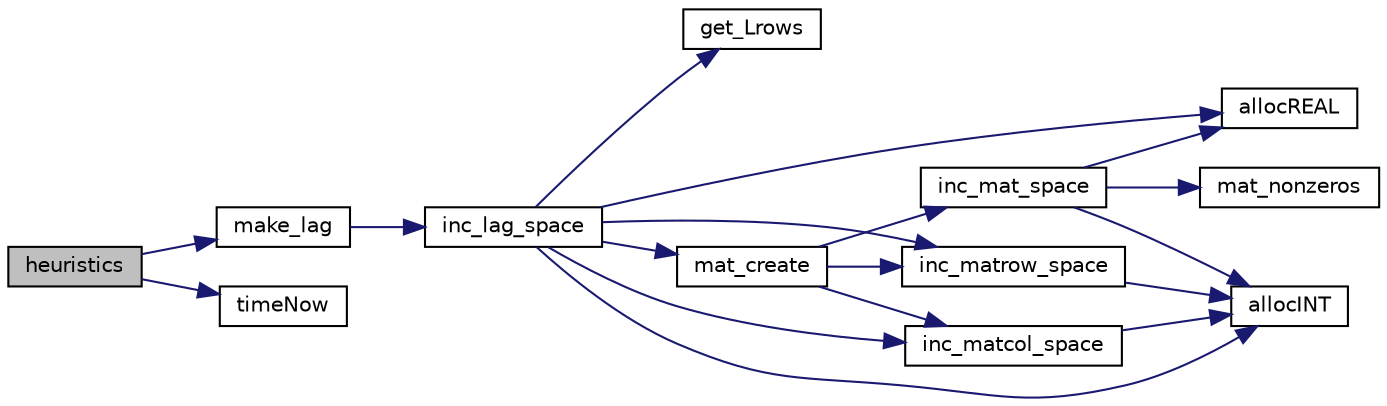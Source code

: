 digraph "heuristics"
{
  edge [fontname="Helvetica",fontsize="10",labelfontname="Helvetica",labelfontsize="10"];
  node [fontname="Helvetica",fontsize="10",shape=record];
  rankdir="LR";
  Node166 [label="heuristics",height=0.2,width=0.4,color="black", fillcolor="grey75", style="filled", fontcolor="black"];
  Node166 -> Node167 [color="midnightblue",fontsize="10",style="solid",fontname="Helvetica"];
  Node167 [label="make_lag",height=0.2,width=0.4,color="black", fillcolor="white", style="filled",URL="$d2/d6c/lp__simplex_8c.html#a1220bccd183bf2a00e735a475ac982bd"];
  Node167 -> Node168 [color="midnightblue",fontsize="10",style="solid",fontname="Helvetica"];
  Node168 [label="inc_lag_space",height=0.2,width=0.4,color="black", fillcolor="white", style="filled",URL="$d4/d79/lp__lib_8c.html#adf404d01bb0e497e22b77fb59c53f02f"];
  Node168 -> Node169 [color="midnightblue",fontsize="10",style="solid",fontname="Helvetica"];
  Node169 [label="get_Lrows",height=0.2,width=0.4,color="black", fillcolor="white", style="filled",URL="$d4/d79/lp__lib_8c.html#a4976f1e0605a15976a65b995d3baa1dc"];
  Node168 -> Node170 [color="midnightblue",fontsize="10",style="solid",fontname="Helvetica"];
  Node170 [label="allocREAL",height=0.2,width=0.4,color="black", fillcolor="white", style="filled",URL="$d9/d18/lp__utils_8c.html#a7b25e1f9aee74052b4b6df28443ebf48"];
  Node168 -> Node171 [color="midnightblue",fontsize="10",style="solid",fontname="Helvetica"];
  Node171 [label="allocINT",height=0.2,width=0.4,color="black", fillcolor="white", style="filled",URL="$d9/d18/lp__utils_8c.html#a2081b8e14a0691b7e3931fa280ad9e63"];
  Node168 -> Node172 [color="midnightblue",fontsize="10",style="solid",fontname="Helvetica"];
  Node172 [label="mat_create",height=0.2,width=0.4,color="black", fillcolor="white", style="filled",URL="$dc/d9a/lp__matrix_8c.html#a74e25504b7d9dc9615fbe2326ecd2810"];
  Node172 -> Node173 [color="midnightblue",fontsize="10",style="solid",fontname="Helvetica"];
  Node173 [label="inc_matrow_space",height=0.2,width=0.4,color="black", fillcolor="white", style="filled",URL="$dc/d9a/lp__matrix_8c.html#abf3d05d4e087dfe244d940213aea309e"];
  Node173 -> Node171 [color="midnightblue",fontsize="10",style="solid",fontname="Helvetica"];
  Node172 -> Node174 [color="midnightblue",fontsize="10",style="solid",fontname="Helvetica"];
  Node174 [label="inc_matcol_space",height=0.2,width=0.4,color="black", fillcolor="white", style="filled",URL="$dc/d9a/lp__matrix_8c.html#a71e24efc6f48aa6fb098d9f471574d1c"];
  Node174 -> Node171 [color="midnightblue",fontsize="10",style="solid",fontname="Helvetica"];
  Node172 -> Node175 [color="midnightblue",fontsize="10",style="solid",fontname="Helvetica"];
  Node175 [label="inc_mat_space",height=0.2,width=0.4,color="black", fillcolor="white", style="filled",URL="$dc/d9a/lp__matrix_8c.html#a2239ebb44f76930fc243a0457c8c94d9"];
  Node175 -> Node176 [color="midnightblue",fontsize="10",style="solid",fontname="Helvetica"];
  Node176 [label="mat_nonzeros",height=0.2,width=0.4,color="black", fillcolor="white", style="filled",URL="$dc/d9a/lp__matrix_8c.html#a9430c42ed7853fd8dd6463ed7165f243"];
  Node175 -> Node171 [color="midnightblue",fontsize="10",style="solid",fontname="Helvetica"];
  Node175 -> Node170 [color="midnightblue",fontsize="10",style="solid",fontname="Helvetica"];
  Node168 -> Node173 [color="midnightblue",fontsize="10",style="solid",fontname="Helvetica"];
  Node168 -> Node174 [color="midnightblue",fontsize="10",style="solid",fontname="Helvetica"];
  Node166 -> Node177 [color="midnightblue",fontsize="10",style="solid",fontname="Helvetica"];
  Node177 [label="timeNow",height=0.2,width=0.4,color="black", fillcolor="white", style="filled",URL="$dd/dc0/commonlib_8c.html#a27e32f680bca968d7155347aa07ee3c8"];
}
